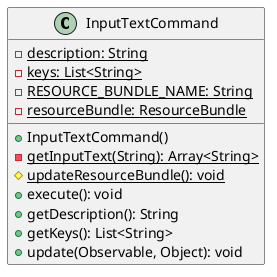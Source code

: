 @startuml

    class InputTextCommand {
        {static} -description: String
        {static} -keys: List<String>
        {static} -RESOURCE_BUNDLE_NAME: String
        {static} -resourceBundle: ResourceBundle
        +InputTextCommand()
        {static} -getInputText(String): Array<String>
        {static} #updateResourceBundle(): void
        +execute(): void
        +getDescription(): String
        +getKeys(): List<String>
        +update(Observable, Object): void
    }

@enduml
